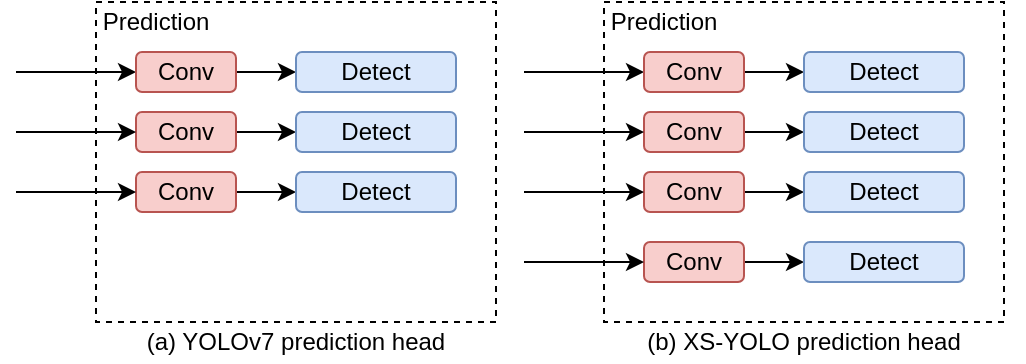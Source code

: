 <mxfile version="24.0.7" type="github">
  <diagram name="第 1 页" id="GXZfjAH7chtRCAHb3rvm">
    <mxGraphModel dx="1221" dy="733" grid="1" gridSize="10" guides="1" tooltips="1" connect="1" arrows="1" fold="1" page="1" pageScale="1" pageWidth="827" pageHeight="1169" math="0" shadow="0">
      <root>
        <mxCell id="0" />
        <mxCell id="1" parent="0" />
        <mxCell id="5Ksv8zER4HQqpKEPlw89-1" value="" style="rounded=0;whiteSpace=wrap;html=1;dashed=1;" parent="1" vertex="1">
          <mxGeometry x="80" y="160" width="200" height="160" as="geometry" />
        </mxCell>
        <mxCell id="5Ksv8zER4HQqpKEPlw89-2" value="" style="endArrow=classic;html=1;rounded=0;entryX=0;entryY=0.5;entryDx=0;entryDy=0;" parent="1" target="5Ksv8zER4HQqpKEPlw89-3" edge="1">
          <mxGeometry width="50" height="50" relative="1" as="geometry">
            <mxPoint x="40" y="195" as="sourcePoint" />
            <mxPoint x="110" y="190" as="targetPoint" />
          </mxGeometry>
        </mxCell>
        <mxCell id="5Ksv8zER4HQqpKEPlw89-13" style="edgeStyle=orthogonalEdgeStyle;rounded=0;orthogonalLoop=1;jettySize=auto;html=1;exitX=1;exitY=0.5;exitDx=0;exitDy=0;entryX=0;entryY=0.5;entryDx=0;entryDy=0;" parent="1" source="5Ksv8zER4HQqpKEPlw89-3" target="5Ksv8zER4HQqpKEPlw89-10" edge="1">
          <mxGeometry relative="1" as="geometry" />
        </mxCell>
        <mxCell id="5Ksv8zER4HQqpKEPlw89-3" value="Conv" style="rounded=1;whiteSpace=wrap;html=1;fillColor=#f8cecc;strokeColor=#B85450;" parent="1" vertex="1">
          <mxGeometry x="100" y="185" width="50" height="20" as="geometry" />
        </mxCell>
        <mxCell id="5Ksv8zER4HQqpKEPlw89-14" value="" style="edgeStyle=orthogonalEdgeStyle;rounded=0;orthogonalLoop=1;jettySize=auto;html=1;entryX=0;entryY=0.5;entryDx=0;entryDy=0;" parent="1" source="5Ksv8zER4HQqpKEPlw89-4" target="5Ksv8zER4HQqpKEPlw89-17" edge="1">
          <mxGeometry relative="1" as="geometry">
            <mxPoint x="180" y="237.486" as="targetPoint" />
          </mxGeometry>
        </mxCell>
        <mxCell id="5Ksv8zER4HQqpKEPlw89-4" value="Conv" style="rounded=1;whiteSpace=wrap;html=1;strokeColor=#B85450;fillColor=#f8cecc;" parent="1" vertex="1">
          <mxGeometry x="100" y="215" width="50" height="20" as="geometry" />
        </mxCell>
        <mxCell id="5Ksv8zER4HQqpKEPlw89-6" style="edgeStyle=orthogonalEdgeStyle;rounded=0;orthogonalLoop=1;jettySize=auto;html=1;exitX=0.5;exitY=1;exitDx=0;exitDy=0;" parent="1" edge="1">
          <mxGeometry relative="1" as="geometry">
            <mxPoint x="125" y="300" as="sourcePoint" />
            <mxPoint x="125" y="300" as="targetPoint" />
          </mxGeometry>
        </mxCell>
        <mxCell id="5Ksv8zER4HQqpKEPlw89-7" value="" style="endArrow=classic;html=1;rounded=0;entryX=0;entryY=0.5;entryDx=0;entryDy=0;" parent="1" target="5Ksv8zER4HQqpKEPlw89-4" edge="1">
          <mxGeometry width="50" height="50" relative="1" as="geometry">
            <mxPoint x="40" y="225" as="sourcePoint" />
            <mxPoint x="100" y="234.5" as="targetPoint" />
          </mxGeometry>
        </mxCell>
        <mxCell id="5Ksv8zER4HQqpKEPlw89-10" value="Detect" style="rounded=1;whiteSpace=wrap;html=1;fillColor=#dae8fc;strokeColor=#6c8ebf;" parent="1" vertex="1">
          <mxGeometry x="180" y="185" width="80" height="20" as="geometry" />
        </mxCell>
        <mxCell id="5Ksv8zER4HQqpKEPlw89-17" value="Detect" style="rounded=1;whiteSpace=wrap;html=1;fillColor=#dae8fc;strokeColor=#6c8ebf;" parent="1" vertex="1">
          <mxGeometry x="180" y="215" width="80" height="20" as="geometry" />
        </mxCell>
        <mxCell id="5Ksv8zER4HQqpKEPlw89-18" value="" style="edgeStyle=orthogonalEdgeStyle;rounded=0;orthogonalLoop=1;jettySize=auto;html=1;entryX=0;entryY=0.5;entryDx=0;entryDy=0;" parent="1" source="5Ksv8zER4HQqpKEPlw89-19" target="5Ksv8zER4HQqpKEPlw89-21" edge="1">
          <mxGeometry relative="1" as="geometry">
            <mxPoint x="180" y="262.486" as="targetPoint" />
          </mxGeometry>
        </mxCell>
        <mxCell id="5Ksv8zER4HQqpKEPlw89-19" value="Conv" style="rounded=1;whiteSpace=wrap;html=1;strokeColor=#b85450;fillColor=#f8cecc;" parent="1" vertex="1">
          <mxGeometry x="100" y="245" width="50" height="20" as="geometry" />
        </mxCell>
        <mxCell id="5Ksv8zER4HQqpKEPlw89-20" value="" style="endArrow=classic;html=1;rounded=0;entryX=0;entryY=0.5;entryDx=0;entryDy=0;" parent="1" target="5Ksv8zER4HQqpKEPlw89-19" edge="1">
          <mxGeometry width="50" height="50" relative="1" as="geometry">
            <mxPoint x="40" y="255" as="sourcePoint" />
            <mxPoint x="100" y="264.5" as="targetPoint" />
          </mxGeometry>
        </mxCell>
        <mxCell id="5Ksv8zER4HQqpKEPlw89-21" value="Detect" style="rounded=1;whiteSpace=wrap;html=1;fillColor=#dae8fc;strokeColor=#6c8ebf;" parent="1" vertex="1">
          <mxGeometry x="180" y="245" width="80" height="20" as="geometry" />
        </mxCell>
        <mxCell id="5Ksv8zER4HQqpKEPlw89-24" value="Prediction" style="text;html=1;strokeColor=none;fillColor=none;align=center;verticalAlign=middle;whiteSpace=wrap;rounded=0;" parent="1" vertex="1">
          <mxGeometry x="80" y="160" width="60" height="20" as="geometry" />
        </mxCell>
        <mxCell id="5Ksv8zER4HQqpKEPlw89-25" value="(a) YOLOv7 prediction head" style="text;html=1;strokeColor=none;fillColor=none;align=center;verticalAlign=middle;whiteSpace=wrap;rounded=0;" parent="1" vertex="1">
          <mxGeometry x="100" y="320" width="160" height="20" as="geometry" />
        </mxCell>
        <mxCell id="5Ksv8zER4HQqpKEPlw89-26" value="" style="rounded=0;whiteSpace=wrap;html=1;dashed=1;" parent="1" vertex="1">
          <mxGeometry x="334" y="160" width="200" height="160" as="geometry" />
        </mxCell>
        <mxCell id="5Ksv8zER4HQqpKEPlw89-27" value="" style="endArrow=classic;html=1;rounded=0;entryX=0;entryY=0.5;entryDx=0;entryDy=0;" parent="1" target="5Ksv8zER4HQqpKEPlw89-29" edge="1">
          <mxGeometry width="50" height="50" relative="1" as="geometry">
            <mxPoint x="294" y="195" as="sourcePoint" />
            <mxPoint x="364" y="190" as="targetPoint" />
          </mxGeometry>
        </mxCell>
        <mxCell id="5Ksv8zER4HQqpKEPlw89-28" style="edgeStyle=orthogonalEdgeStyle;rounded=0;orthogonalLoop=1;jettySize=auto;html=1;exitX=1;exitY=0.5;exitDx=0;exitDy=0;entryX=0;entryY=0.5;entryDx=0;entryDy=0;" parent="1" source="5Ksv8zER4HQqpKEPlw89-29" target="5Ksv8zER4HQqpKEPlw89-34" edge="1">
          <mxGeometry relative="1" as="geometry" />
        </mxCell>
        <mxCell id="5Ksv8zER4HQqpKEPlw89-29" value="Conv" style="rounded=1;whiteSpace=wrap;html=1;fillColor=#f8cecc;strokeColor=#b85450;" parent="1" vertex="1">
          <mxGeometry x="354" y="185" width="50" height="20" as="geometry" />
        </mxCell>
        <mxCell id="5Ksv8zER4HQqpKEPlw89-30" value="" style="edgeStyle=orthogonalEdgeStyle;rounded=0;orthogonalLoop=1;jettySize=auto;html=1;entryX=0;entryY=0.5;entryDx=0;entryDy=0;" parent="1" source="5Ksv8zER4HQqpKEPlw89-31" target="5Ksv8zER4HQqpKEPlw89-35" edge="1">
          <mxGeometry relative="1" as="geometry">
            <mxPoint x="434" y="237.486" as="targetPoint" />
          </mxGeometry>
        </mxCell>
        <mxCell id="5Ksv8zER4HQqpKEPlw89-31" value="Conv" style="rounded=1;whiteSpace=wrap;html=1;fillColor=#f8cecc;strokeColor=#b85450;" parent="1" vertex="1">
          <mxGeometry x="354" y="215" width="50" height="20" as="geometry" />
        </mxCell>
        <mxCell id="5Ksv8zER4HQqpKEPlw89-32" style="edgeStyle=orthogonalEdgeStyle;rounded=0;orthogonalLoop=1;jettySize=auto;html=1;exitX=0.5;exitY=1;exitDx=0;exitDy=0;" parent="1" edge="1">
          <mxGeometry relative="1" as="geometry">
            <mxPoint x="379" y="300" as="sourcePoint" />
            <mxPoint x="379" y="300" as="targetPoint" />
          </mxGeometry>
        </mxCell>
        <mxCell id="5Ksv8zER4HQqpKEPlw89-33" value="" style="endArrow=classic;html=1;rounded=0;entryX=0;entryY=0.5;entryDx=0;entryDy=0;" parent="1" target="5Ksv8zER4HQqpKEPlw89-31" edge="1">
          <mxGeometry width="50" height="50" relative="1" as="geometry">
            <mxPoint x="294" y="225" as="sourcePoint" />
            <mxPoint x="354" y="234.5" as="targetPoint" />
          </mxGeometry>
        </mxCell>
        <mxCell id="5Ksv8zER4HQqpKEPlw89-34" value="Detect" style="rounded=1;whiteSpace=wrap;html=1;fillColor=#dae8fc;strokeColor=#6c8ebf;" parent="1" vertex="1">
          <mxGeometry x="434" y="185" width="80" height="20" as="geometry" />
        </mxCell>
        <mxCell id="5Ksv8zER4HQqpKEPlw89-35" value="Detect" style="rounded=1;whiteSpace=wrap;html=1;fillColor=#dae8fc;strokeColor=#6c8ebf;" parent="1" vertex="1">
          <mxGeometry x="434" y="215" width="80" height="20" as="geometry" />
        </mxCell>
        <mxCell id="5Ksv8zER4HQqpKEPlw89-36" value="" style="edgeStyle=orthogonalEdgeStyle;rounded=0;orthogonalLoop=1;jettySize=auto;html=1;entryX=0;entryY=0.5;entryDx=0;entryDy=0;" parent="1" source="5Ksv8zER4HQqpKEPlw89-37" target="5Ksv8zER4HQqpKEPlw89-39" edge="1">
          <mxGeometry relative="1" as="geometry">
            <mxPoint x="434" y="262.486" as="targetPoint" />
          </mxGeometry>
        </mxCell>
        <mxCell id="5Ksv8zER4HQqpKEPlw89-37" value="Conv" style="rounded=1;whiteSpace=wrap;html=1;fillColor=#f8cecc;strokeColor=#b85450;" parent="1" vertex="1">
          <mxGeometry x="354" y="245" width="50" height="20" as="geometry" />
        </mxCell>
        <mxCell id="5Ksv8zER4HQqpKEPlw89-38" value="" style="endArrow=classic;html=1;rounded=0;entryX=0;entryY=0.5;entryDx=0;entryDy=0;" parent="1" target="5Ksv8zER4HQqpKEPlw89-37" edge="1">
          <mxGeometry width="50" height="50" relative="1" as="geometry">
            <mxPoint x="294" y="255" as="sourcePoint" />
            <mxPoint x="354" y="264.5" as="targetPoint" />
          </mxGeometry>
        </mxCell>
        <mxCell id="5Ksv8zER4HQqpKEPlw89-39" value="Detect" style="rounded=1;whiteSpace=wrap;html=1;fillColor=#dae8fc;strokeColor=#6c8ebf;" parent="1" vertex="1">
          <mxGeometry x="434" y="245" width="80" height="20" as="geometry" />
        </mxCell>
        <mxCell id="5Ksv8zER4HQqpKEPlw89-40" value="Prediction" style="text;html=1;strokeColor=none;fillColor=none;align=center;verticalAlign=middle;whiteSpace=wrap;rounded=0;" parent="1" vertex="1">
          <mxGeometry x="334" y="160" width="60" height="20" as="geometry" />
        </mxCell>
        <mxCell id="5Ksv8zER4HQqpKEPlw89-41" value="(b) XS-YOLO prediction head" style="text;html=1;strokeColor=none;fillColor=none;align=center;verticalAlign=middle;whiteSpace=wrap;rounded=0;" parent="1" vertex="1">
          <mxGeometry x="324" y="320" width="220" height="20" as="geometry" />
        </mxCell>
        <mxCell id="5Ksv8zER4HQqpKEPlw89-42" value="" style="edgeStyle=orthogonalEdgeStyle;rounded=0;orthogonalLoop=1;jettySize=auto;html=1;entryX=0;entryY=0.5;entryDx=0;entryDy=0;" parent="1" source="5Ksv8zER4HQqpKEPlw89-43" target="5Ksv8zER4HQqpKEPlw89-45" edge="1">
          <mxGeometry relative="1" as="geometry">
            <mxPoint x="434" y="297.486" as="targetPoint" />
          </mxGeometry>
        </mxCell>
        <mxCell id="5Ksv8zER4HQqpKEPlw89-43" value="Conv" style="rounded=1;whiteSpace=wrap;html=1;fillColor=#f8cecc;strokeColor=#b85450;" parent="1" vertex="1">
          <mxGeometry x="354" y="280" width="50" height="20" as="geometry" />
        </mxCell>
        <mxCell id="5Ksv8zER4HQqpKEPlw89-44" value="" style="endArrow=classic;html=1;rounded=0;entryX=0;entryY=0.5;entryDx=0;entryDy=0;" parent="1" target="5Ksv8zER4HQqpKEPlw89-43" edge="1">
          <mxGeometry width="50" height="50" relative="1" as="geometry">
            <mxPoint x="294" y="290" as="sourcePoint" />
            <mxPoint x="354" y="299.5" as="targetPoint" />
          </mxGeometry>
        </mxCell>
        <mxCell id="5Ksv8zER4HQqpKEPlw89-45" value="Detect" style="rounded=1;whiteSpace=wrap;html=1;fillColor=#dae8fc;strokeColor=#6c8ebf;" parent="1" vertex="1">
          <mxGeometry x="434" y="280" width="80" height="20" as="geometry" />
        </mxCell>
      </root>
    </mxGraphModel>
  </diagram>
</mxfile>
